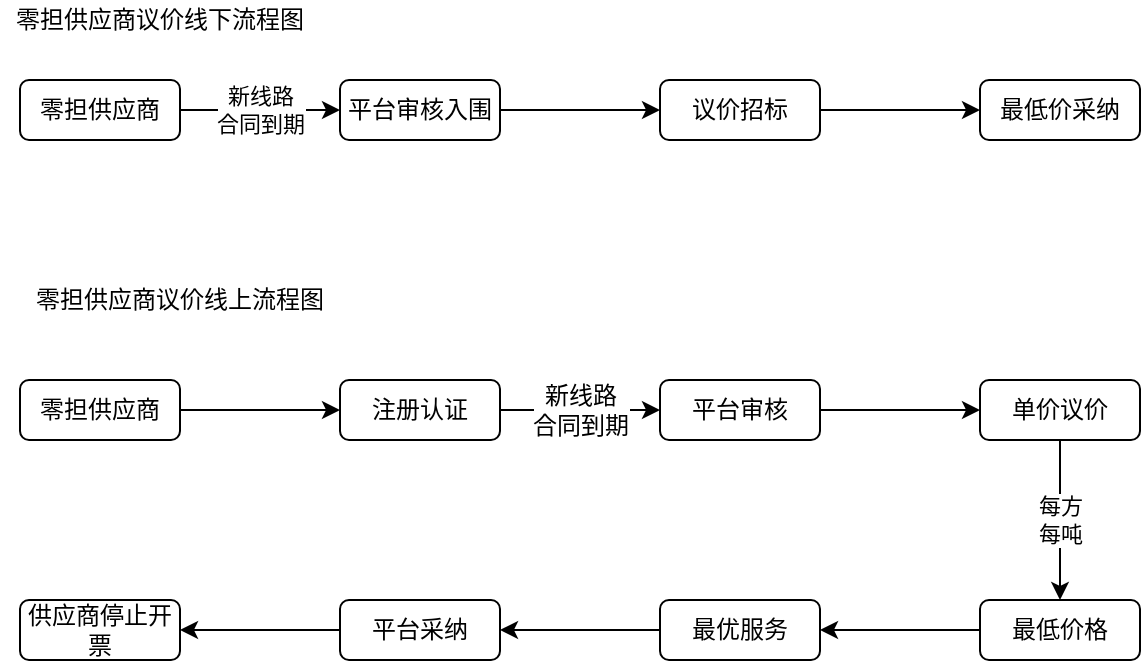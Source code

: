 <mxfile version="12.4.8" type="github">
  <diagram id="9pcAvjz2o2e7MNiDoAQC" name="第 1 页">
    <mxGraphModel dx="854" dy="478" grid="1" gridSize="10" guides="1" tooltips="1" connect="1" arrows="1" fold="1" page="1" pageScale="1" pageWidth="827" pageHeight="1169" math="0" shadow="0">
      <root>
        <mxCell id="0"/>
        <mxCell id="1" parent="0"/>
        <mxCell id="FTG0qAh9ePbzGiuoQJaJ-3" value="新线路&lt;br&gt;合同到期" style="edgeStyle=orthogonalEdgeStyle;rounded=0;orthogonalLoop=1;jettySize=auto;html=1;" edge="1" parent="1" source="FTG0qAh9ePbzGiuoQJaJ-1" target="FTG0qAh9ePbzGiuoQJaJ-2">
          <mxGeometry relative="1" as="geometry"/>
        </mxCell>
        <mxCell id="FTG0qAh9ePbzGiuoQJaJ-1" value="零担供应商" style="rounded=1;whiteSpace=wrap;html=1;" vertex="1" parent="1">
          <mxGeometry x="40" y="80" width="80" height="30" as="geometry"/>
        </mxCell>
        <mxCell id="FTG0qAh9ePbzGiuoQJaJ-19" style="edgeStyle=orthogonalEdgeStyle;rounded=0;orthogonalLoop=1;jettySize=auto;html=1;entryX=0;entryY=0.5;entryDx=0;entryDy=0;" edge="1" parent="1" source="FTG0qAh9ePbzGiuoQJaJ-2" target="FTG0qAh9ePbzGiuoQJaJ-4">
          <mxGeometry relative="1" as="geometry"/>
        </mxCell>
        <mxCell id="FTG0qAh9ePbzGiuoQJaJ-2" value="平台审核入围" style="rounded=1;whiteSpace=wrap;html=1;" vertex="1" parent="1">
          <mxGeometry x="200" y="80" width="80" height="30" as="geometry"/>
        </mxCell>
        <mxCell id="FTG0qAh9ePbzGiuoQJaJ-8" value="" style="edgeStyle=orthogonalEdgeStyle;rounded=0;orthogonalLoop=1;jettySize=auto;html=1;" edge="1" parent="1" source="FTG0qAh9ePbzGiuoQJaJ-4" target="FTG0qAh9ePbzGiuoQJaJ-7">
          <mxGeometry relative="1" as="geometry"/>
        </mxCell>
        <mxCell id="FTG0qAh9ePbzGiuoQJaJ-4" value="议价招标" style="rounded=1;whiteSpace=wrap;html=1;" vertex="1" parent="1">
          <mxGeometry x="360" y="80" width="80" height="30" as="geometry"/>
        </mxCell>
        <mxCell id="FTG0qAh9ePbzGiuoQJaJ-7" value="最低价采纳" style="rounded=1;whiteSpace=wrap;html=1;" vertex="1" parent="1">
          <mxGeometry x="520" y="80" width="80" height="30" as="geometry"/>
        </mxCell>
        <mxCell id="FTG0qAh9ePbzGiuoQJaJ-17" value="" style="edgeStyle=orthogonalEdgeStyle;rounded=0;orthogonalLoop=1;jettySize=auto;html=1;" edge="1" parent="1" source="FTG0qAh9ePbzGiuoQJaJ-9" target="FTG0qAh9ePbzGiuoQJaJ-16">
          <mxGeometry relative="1" as="geometry"/>
        </mxCell>
        <mxCell id="FTG0qAh9ePbzGiuoQJaJ-9" value="零担供应商" style="rounded=1;whiteSpace=wrap;html=1;" vertex="1" parent="1">
          <mxGeometry x="40" y="230" width="80" height="30" as="geometry"/>
        </mxCell>
        <mxCell id="FTG0qAh9ePbzGiuoQJaJ-18" style="edgeStyle=orthogonalEdgeStyle;rounded=0;orthogonalLoop=1;jettySize=auto;html=1;entryX=0;entryY=0.5;entryDx=0;entryDy=0;" edge="1" parent="1" source="FTG0qAh9ePbzGiuoQJaJ-16" target="FTG0qAh9ePbzGiuoQJaJ-10">
          <mxGeometry relative="1" as="geometry"/>
        </mxCell>
        <mxCell id="FTG0qAh9ePbzGiuoQJaJ-20" value="新线路&lt;br&gt;合同到期" style="text;html=1;align=center;verticalAlign=middle;resizable=0;points=[];labelBackgroundColor=#ffffff;" vertex="1" connectable="0" parent="FTG0qAh9ePbzGiuoQJaJ-18">
          <mxGeometry x="-0.312" y="1" relative="1" as="geometry">
            <mxPoint x="12" y="1" as="offset"/>
          </mxGeometry>
        </mxCell>
        <mxCell id="FTG0qAh9ePbzGiuoQJaJ-16" value="注册认证" style="rounded=1;whiteSpace=wrap;html=1;" vertex="1" parent="1">
          <mxGeometry x="200" y="230" width="80" height="30" as="geometry"/>
        </mxCell>
        <mxCell id="FTG0qAh9ePbzGiuoQJaJ-21" style="edgeStyle=orthogonalEdgeStyle;rounded=0;orthogonalLoop=1;jettySize=auto;html=1;" edge="1" parent="1" source="FTG0qAh9ePbzGiuoQJaJ-10" target="FTG0qAh9ePbzGiuoQJaJ-12">
          <mxGeometry relative="1" as="geometry"/>
        </mxCell>
        <mxCell id="FTG0qAh9ePbzGiuoQJaJ-10" value="平台审核" style="rounded=1;whiteSpace=wrap;html=1;" vertex="1" parent="1">
          <mxGeometry x="360" y="230" width="80" height="30" as="geometry"/>
        </mxCell>
        <mxCell id="FTG0qAh9ePbzGiuoQJaJ-15" value="每方&lt;br&gt;每吨" style="edgeStyle=orthogonalEdgeStyle;rounded=0;orthogonalLoop=1;jettySize=auto;html=1;" edge="1" parent="1" source="FTG0qAh9ePbzGiuoQJaJ-12" target="FTG0qAh9ePbzGiuoQJaJ-14">
          <mxGeometry relative="1" as="geometry"/>
        </mxCell>
        <mxCell id="FTG0qAh9ePbzGiuoQJaJ-12" value="单价议价" style="rounded=1;whiteSpace=wrap;html=1;" vertex="1" parent="1">
          <mxGeometry x="520" y="230" width="80" height="30" as="geometry"/>
        </mxCell>
        <mxCell id="FTG0qAh9ePbzGiuoQJaJ-23" value="" style="edgeStyle=orthogonalEdgeStyle;rounded=0;orthogonalLoop=1;jettySize=auto;html=1;" edge="1" parent="1" source="FTG0qAh9ePbzGiuoQJaJ-14" target="FTG0qAh9ePbzGiuoQJaJ-22">
          <mxGeometry relative="1" as="geometry"/>
        </mxCell>
        <mxCell id="FTG0qAh9ePbzGiuoQJaJ-14" value="最低价格" style="rounded=1;whiteSpace=wrap;html=1;" vertex="1" parent="1">
          <mxGeometry x="520" y="340" width="80" height="30" as="geometry"/>
        </mxCell>
        <mxCell id="FTG0qAh9ePbzGiuoQJaJ-25" value="" style="edgeStyle=orthogonalEdgeStyle;rounded=0;orthogonalLoop=1;jettySize=auto;html=1;" edge="1" parent="1" source="FTG0qAh9ePbzGiuoQJaJ-22" target="FTG0qAh9ePbzGiuoQJaJ-24">
          <mxGeometry relative="1" as="geometry"/>
        </mxCell>
        <mxCell id="FTG0qAh9ePbzGiuoQJaJ-22" value="最优服务" style="rounded=1;whiteSpace=wrap;html=1;" vertex="1" parent="1">
          <mxGeometry x="360" y="340" width="80" height="30" as="geometry"/>
        </mxCell>
        <mxCell id="FTG0qAh9ePbzGiuoQJaJ-28" value="" style="edgeStyle=orthogonalEdgeStyle;rounded=0;orthogonalLoop=1;jettySize=auto;html=1;" edge="1" parent="1" source="FTG0qAh9ePbzGiuoQJaJ-24" target="FTG0qAh9ePbzGiuoQJaJ-27">
          <mxGeometry relative="1" as="geometry"/>
        </mxCell>
        <mxCell id="FTG0qAh9ePbzGiuoQJaJ-24" value="平台采纳" style="rounded=1;whiteSpace=wrap;html=1;" vertex="1" parent="1">
          <mxGeometry x="200" y="340" width="80" height="30" as="geometry"/>
        </mxCell>
        <mxCell id="FTG0qAh9ePbzGiuoQJaJ-27" value="供应商停止开票" style="rounded=1;whiteSpace=wrap;html=1;" vertex="1" parent="1">
          <mxGeometry x="40" y="340" width="80" height="30" as="geometry"/>
        </mxCell>
        <mxCell id="FTG0qAh9ePbzGiuoQJaJ-29" value="零担供应商议价线上流程图" style="text;html=1;strokeColor=none;fillColor=none;align=center;verticalAlign=middle;whiteSpace=wrap;rounded=0;" vertex="1" parent="1">
          <mxGeometry x="40" y="180" width="160" height="20" as="geometry"/>
        </mxCell>
        <mxCell id="FTG0qAh9ePbzGiuoQJaJ-30" value="零担供应商议价线下流程图" style="text;html=1;strokeColor=none;fillColor=none;align=center;verticalAlign=middle;whiteSpace=wrap;rounded=0;" vertex="1" parent="1">
          <mxGeometry x="30" y="40" width="160" height="20" as="geometry"/>
        </mxCell>
      </root>
    </mxGraphModel>
  </diagram>
</mxfile>
